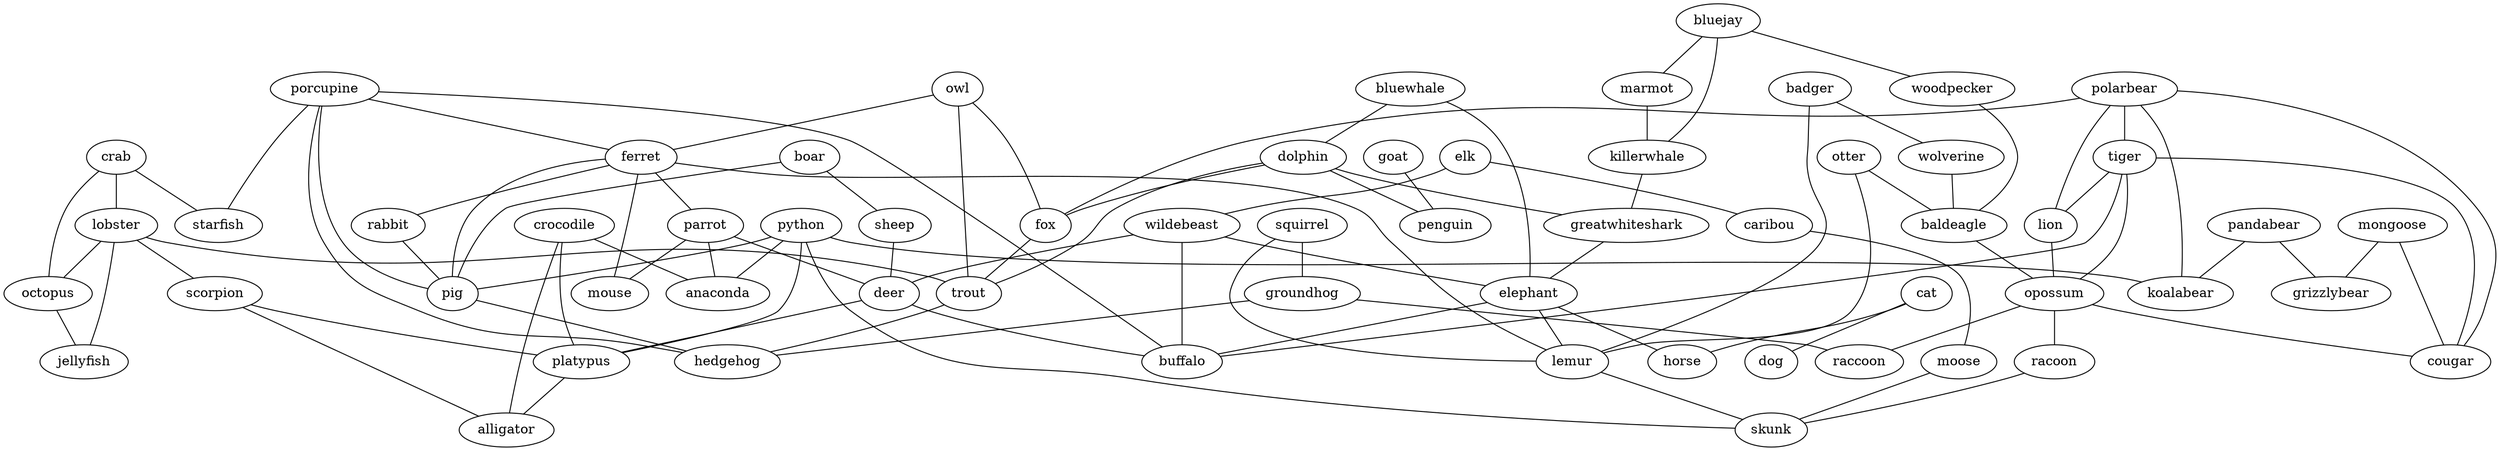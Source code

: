 strict graph G {
owl;
pandabear;
crocodile;
mongoose;
boar;
badger;
sheep;
elk;
crab;
polarbear;
porcupine;
grizzlybear;
squirrel;
starfish;
python;
caribou;
tiger;
ferret;
rabbit;
otter;
parrot;
bluejay;
cat;
wildebeast;
bluewhale;
marmot;
dolphin;
deer;
pig;
lion;
lobster;
anaconda;
woodpecker;
mouse;
killerwhale;
fox;
greatwhiteshark;
wolverine;
baldeagle;
elephant;
goat;
trout;
moose;
octopus;
scorpion;
horse;
opossum;
jellyfish;
racoon;
koalabear;
penguin;
cougar;
groundhog;
lemur;
platypus;
dog;
alligator;
raccoon;
skunk;
buffalo;
hedgehog;
owl -- ferret  [weight=1];
owl -- fox  [weight=1];
owl -- trout  [weight=1];
pandabear -- grizzlybear  [weight=1];
pandabear -- koalabear  [weight=1];
crocodile -- alligator  [weight=1];
crocodile -- platypus  [weight=1];
crocodile -- anaconda  [weight=1];
mongoose -- cougar  [weight=1];
mongoose -- grizzlybear  [weight=1];
boar -- sheep  [weight=1];
boar -- pig  [weight=1];
badger -- wolverine  [weight=1];
badger -- lemur  [weight=1];
sheep -- deer  [weight=1];
elk -- wildebeast  [weight=1];
elk -- caribou  [weight=1];
crab -- octopus  [weight=1];
crab -- lobster  [weight=1];
crab -- starfish  [weight=1];
polarbear -- koalabear  [weight=1];
polarbear -- fox  [weight=1];
polarbear -- tiger  [weight=1];
polarbear -- cougar  [weight=1];
polarbear -- lion  [weight=1];
porcupine -- ferret  [weight=1];
porcupine -- hedgehog  [weight=1];
porcupine -- buffalo  [weight=1];
porcupine -- starfish  [weight=1];
porcupine -- pig  [weight=1];
squirrel -- lemur  [weight=1];
squirrel -- groundhog  [weight=1];
python -- koalabear  [weight=1];
python -- platypus  [weight=1];
python -- pig  [weight=1];
python -- anaconda  [weight=1];
python -- skunk  [weight=1];
caribou -- moose  [weight=1];
tiger -- cougar  [weight=1];
tiger -- lion  [weight=1];
tiger -- opossum  [weight=1];
tiger -- buffalo  [weight=1];
ferret -- parrot  [weight=1];
ferret -- lemur  [weight=1];
ferret -- pig  [weight=1];
ferret -- rabbit  [weight=1];
ferret -- mouse  [weight=1];
rabbit -- pig  [weight=1];
otter -- lemur  [weight=1];
otter -- baldeagle  [weight=1];
parrot -- mouse  [weight=1];
parrot -- deer  [weight=1];
parrot -- anaconda  [weight=1];
bluejay -- marmot  [weight=1];
bluejay -- woodpecker  [weight=1];
bluejay -- killerwhale  [weight=1];
cat -- horse  [weight=1];
cat -- dog  [weight=1];
wildebeast -- deer  [weight=1];
wildebeast -- buffalo  [weight=1];
wildebeast -- elephant  [weight=1];
bluewhale -- dolphin  [weight=1];
bluewhale -- elephant  [weight=1];
marmot -- killerwhale  [weight=1];
dolphin -- fox  [weight=1];
dolphin -- greatwhiteshark  [weight=1];
dolphin -- penguin  [weight=1];
dolphin -- trout  [weight=1];
deer -- platypus  [weight=1];
deer -- buffalo  [weight=1];
pig -- hedgehog  [weight=1];
lion -- opossum  [weight=1];
lobster -- scorpion  [weight=1];
lobster -- jellyfish  [weight=1];
lobster -- octopus  [weight=1];
lobster -- trout  [weight=1];
woodpecker -- baldeagle  [weight=1];
killerwhale -- greatwhiteshark  [weight=1];
fox -- trout  [weight=1];
greatwhiteshark -- elephant  [weight=1];
wolverine -- baldeagle  [weight=1];
baldeagle -- opossum  [weight=1];
elephant -- horse  [weight=1];
elephant -- lemur  [weight=1];
elephant -- buffalo  [weight=1];
goat -- penguin  [weight=1];
trout -- hedgehog  [weight=1];
moose -- skunk  [weight=1];
octopus -- jellyfish  [weight=1];
scorpion -- alligator  [weight=1];
scorpion -- platypus  [weight=1];
opossum -- racoon  [weight=1];
opossum -- cougar  [weight=1];
opossum -- raccoon  [weight=1];
racoon -- skunk  [weight=1];
groundhog -- raccoon  [weight=1];
groundhog -- hedgehog  [weight=1];
lemur -- skunk  [weight=1];
platypus -- alligator  [weight=1];
}
